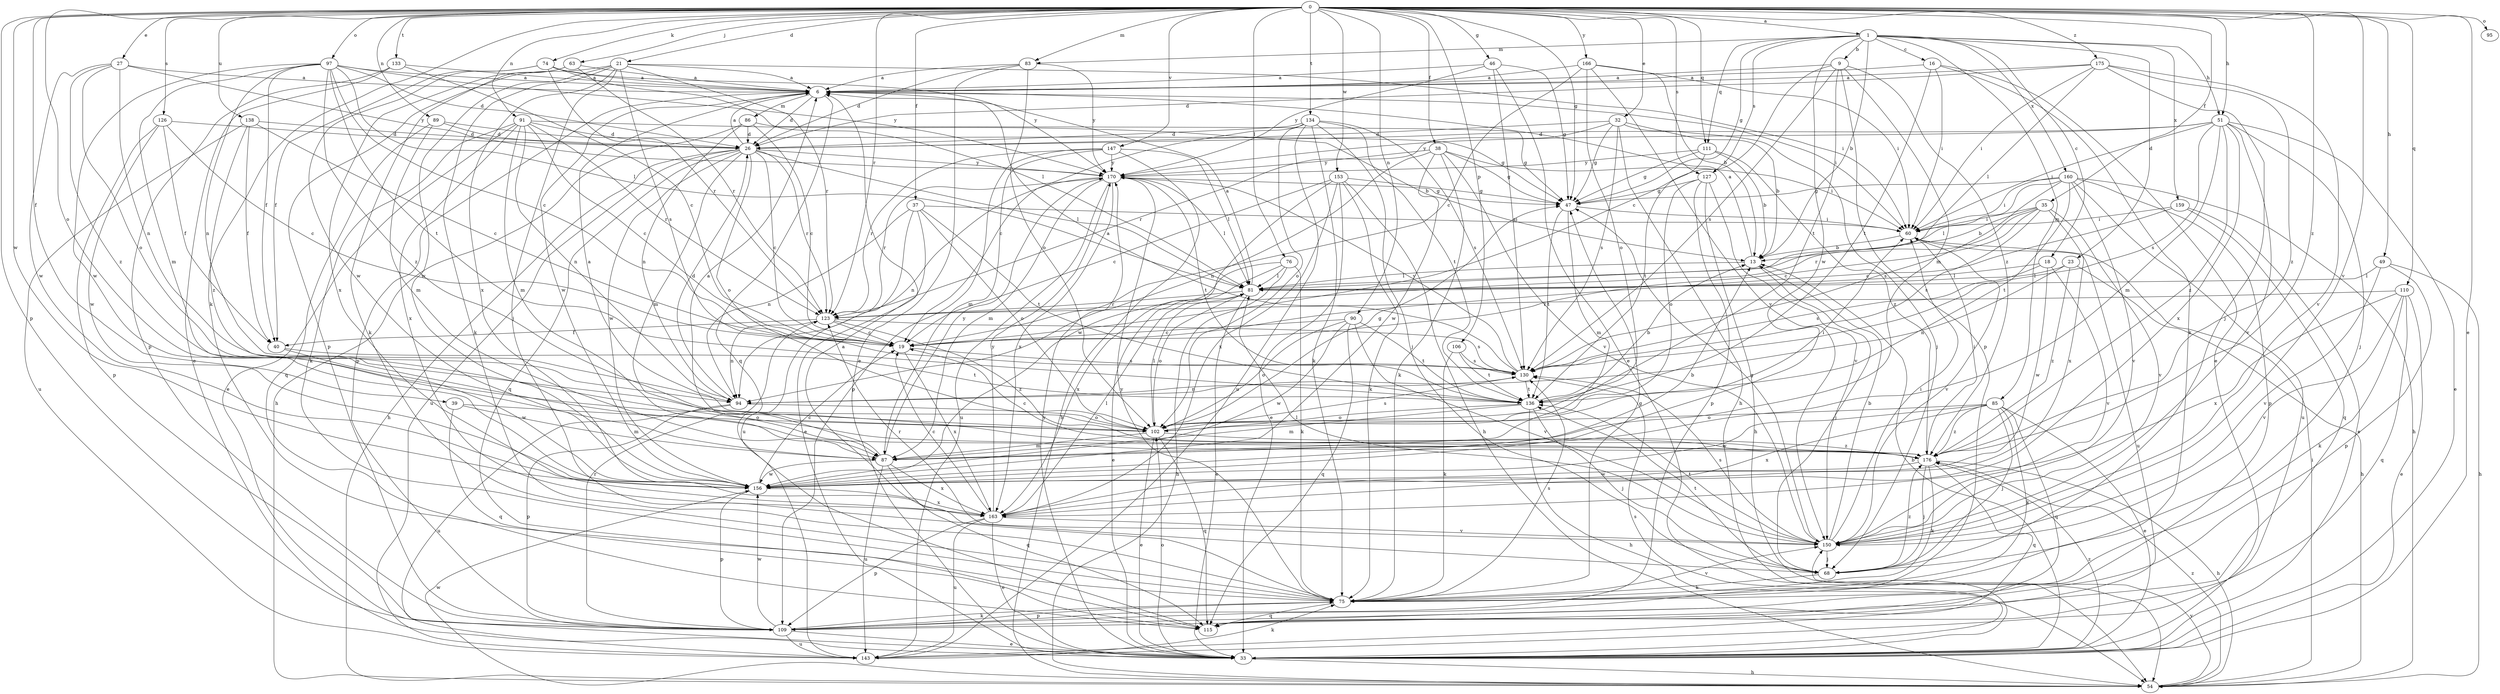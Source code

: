 strict digraph  {
0;
1;
6;
9;
13;
16;
18;
19;
21;
23;
26;
27;
32;
33;
35;
37;
38;
39;
40;
46;
47;
49;
51;
54;
60;
63;
68;
74;
75;
76;
81;
83;
85;
86;
87;
89;
90;
91;
94;
95;
97;
102;
106;
109;
110;
111;
115;
123;
126;
127;
130;
133;
134;
136;
138;
143;
147;
150;
153;
156;
159;
160;
163;
166;
170;
175;
176;
0 -> 1  [label=a];
0 -> 21  [label=d];
0 -> 27  [label=e];
0 -> 32  [label=e];
0 -> 33  [label=e];
0 -> 35  [label=f];
0 -> 37  [label=f];
0 -> 38  [label=f];
0 -> 39  [label=f];
0 -> 46  [label=g];
0 -> 47  [label=g];
0 -> 49  [label=h];
0 -> 51  [label=h];
0 -> 63  [label=j];
0 -> 74  [label=k];
0 -> 75  [label=k];
0 -> 76  [label=l];
0 -> 83  [label=m];
0 -> 89  [label=n];
0 -> 90  [label=n];
0 -> 91  [label=n];
0 -> 95  [label=o];
0 -> 97  [label=o];
0 -> 102  [label=o];
0 -> 106  [label=p];
0 -> 109  [label=p];
0 -> 110  [label=q];
0 -> 111  [label=q];
0 -> 123  [label=r];
0 -> 126  [label=s];
0 -> 127  [label=s];
0 -> 133  [label=t];
0 -> 134  [label=t];
0 -> 138  [label=u];
0 -> 147  [label=v];
0 -> 150  [label=v];
0 -> 153  [label=w];
0 -> 156  [label=w];
0 -> 166  [label=y];
0 -> 175  [label=z];
0 -> 176  [label=z];
1 -> 9  [label=b];
1 -> 13  [label=b];
1 -> 16  [label=c];
1 -> 18  [label=c];
1 -> 23  [label=d];
1 -> 47  [label=g];
1 -> 51  [label=h];
1 -> 83  [label=m];
1 -> 85  [label=m];
1 -> 111  [label=q];
1 -> 127  [label=s];
1 -> 156  [label=w];
1 -> 159  [label=x];
1 -> 160  [label=x];
6 -> 26  [label=d];
6 -> 60  [label=i];
6 -> 86  [label=m];
6 -> 109  [label=p];
6 -> 115  [label=q];
6 -> 156  [label=w];
9 -> 6  [label=a];
9 -> 19  [label=c];
9 -> 87  [label=m];
9 -> 109  [label=p];
9 -> 130  [label=s];
9 -> 136  [label=t];
9 -> 176  [label=z];
13 -> 6  [label=a];
13 -> 68  [label=j];
13 -> 81  [label=l];
16 -> 6  [label=a];
16 -> 33  [label=e];
16 -> 60  [label=i];
16 -> 75  [label=k];
16 -> 136  [label=t];
18 -> 81  [label=l];
18 -> 130  [label=s];
18 -> 150  [label=v];
18 -> 156  [label=w];
19 -> 130  [label=s];
19 -> 163  [label=x];
21 -> 6  [label=a];
21 -> 60  [label=i];
21 -> 68  [label=j];
21 -> 75  [label=k];
21 -> 109  [label=p];
21 -> 123  [label=r];
21 -> 130  [label=s];
21 -> 156  [label=w];
21 -> 163  [label=x];
23 -> 54  [label=h];
23 -> 81  [label=l];
23 -> 94  [label=n];
23 -> 176  [label=z];
26 -> 6  [label=a];
26 -> 19  [label=c];
26 -> 54  [label=h];
26 -> 81  [label=l];
26 -> 87  [label=m];
26 -> 102  [label=o];
26 -> 115  [label=q];
26 -> 123  [label=r];
26 -> 143  [label=u];
26 -> 156  [label=w];
26 -> 170  [label=y];
27 -> 6  [label=a];
27 -> 94  [label=n];
27 -> 102  [label=o];
27 -> 156  [label=w];
27 -> 170  [label=y];
27 -> 176  [label=z];
32 -> 13  [label=b];
32 -> 26  [label=d];
32 -> 47  [label=g];
32 -> 54  [label=h];
32 -> 68  [label=j];
32 -> 123  [label=r];
32 -> 130  [label=s];
33 -> 13  [label=b];
33 -> 54  [label=h];
33 -> 102  [label=o];
33 -> 130  [label=s];
33 -> 170  [label=y];
33 -> 176  [label=z];
35 -> 13  [label=b];
35 -> 19  [label=c];
35 -> 60  [label=i];
35 -> 123  [label=r];
35 -> 130  [label=s];
35 -> 150  [label=v];
35 -> 163  [label=x];
37 -> 33  [label=e];
37 -> 60  [label=i];
37 -> 94  [label=n];
37 -> 102  [label=o];
37 -> 136  [label=t];
37 -> 143  [label=u];
38 -> 47  [label=g];
38 -> 60  [label=i];
38 -> 75  [label=k];
38 -> 94  [label=n];
38 -> 150  [label=v];
38 -> 156  [label=w];
38 -> 170  [label=y];
39 -> 87  [label=m];
39 -> 102  [label=o];
39 -> 115  [label=q];
40 -> 136  [label=t];
40 -> 156  [label=w];
46 -> 6  [label=a];
46 -> 33  [label=e];
46 -> 47  [label=g];
46 -> 130  [label=s];
46 -> 170  [label=y];
47 -> 60  [label=i];
47 -> 87  [label=m];
47 -> 136  [label=t];
49 -> 54  [label=h];
49 -> 81  [label=l];
49 -> 109  [label=p];
49 -> 150  [label=v];
51 -> 26  [label=d];
51 -> 33  [label=e];
51 -> 60  [label=i];
51 -> 68  [label=j];
51 -> 87  [label=m];
51 -> 130  [label=s];
51 -> 150  [label=v];
51 -> 163  [label=x];
51 -> 170  [label=y];
51 -> 176  [label=z];
54 -> 60  [label=i];
54 -> 150  [label=v];
54 -> 156  [label=w];
54 -> 176  [label=z];
60 -> 13  [label=b];
60 -> 143  [label=u];
60 -> 150  [label=v];
63 -> 6  [label=a];
63 -> 75  [label=k];
63 -> 123  [label=r];
63 -> 163  [label=x];
68 -> 75  [label=k];
68 -> 136  [label=t];
68 -> 176  [label=z];
74 -> 6  [label=a];
74 -> 40  [label=f];
74 -> 81  [label=l];
74 -> 123  [label=r];
74 -> 156  [label=w];
74 -> 170  [label=y];
75 -> 6  [label=a];
75 -> 47  [label=g];
75 -> 109  [label=p];
75 -> 115  [label=q];
75 -> 130  [label=s];
75 -> 150  [label=v];
75 -> 170  [label=y];
76 -> 33  [label=e];
76 -> 54  [label=h];
76 -> 75  [label=k];
76 -> 81  [label=l];
76 -> 163  [label=x];
81 -> 6  [label=a];
81 -> 33  [label=e];
81 -> 102  [label=o];
81 -> 123  [label=r];
83 -> 6  [label=a];
83 -> 26  [label=d];
83 -> 33  [label=e];
83 -> 102  [label=o];
83 -> 170  [label=y];
85 -> 33  [label=e];
85 -> 68  [label=j];
85 -> 75  [label=k];
85 -> 102  [label=o];
85 -> 115  [label=q];
85 -> 156  [label=w];
85 -> 163  [label=x];
85 -> 176  [label=z];
86 -> 19  [label=c];
86 -> 26  [label=d];
86 -> 47  [label=g];
86 -> 54  [label=h];
86 -> 94  [label=n];
87 -> 6  [label=a];
87 -> 115  [label=q];
87 -> 143  [label=u];
87 -> 156  [label=w];
87 -> 163  [label=x];
87 -> 170  [label=y];
89 -> 26  [label=d];
89 -> 47  [label=g];
89 -> 87  [label=m];
89 -> 115  [label=q];
90 -> 19  [label=c];
90 -> 102  [label=o];
90 -> 115  [label=q];
90 -> 136  [label=t];
90 -> 150  [label=v];
90 -> 156  [label=w];
91 -> 13  [label=b];
91 -> 19  [label=c];
91 -> 26  [label=d];
91 -> 33  [label=e];
91 -> 75  [label=k];
91 -> 87  [label=m];
91 -> 94  [label=n];
91 -> 123  [label=r];
91 -> 163  [label=x];
94 -> 26  [label=d];
94 -> 102  [label=o];
94 -> 109  [label=p];
94 -> 143  [label=u];
97 -> 6  [label=a];
97 -> 19  [label=c];
97 -> 26  [label=d];
97 -> 40  [label=f];
97 -> 81  [label=l];
97 -> 87  [label=m];
97 -> 94  [label=n];
97 -> 136  [label=t];
97 -> 156  [label=w];
97 -> 170  [label=y];
97 -> 176  [label=z];
102 -> 6  [label=a];
102 -> 33  [label=e];
102 -> 47  [label=g];
102 -> 60  [label=i];
102 -> 81  [label=l];
102 -> 87  [label=m];
102 -> 115  [label=q];
102 -> 130  [label=s];
102 -> 176  [label=z];
106 -> 75  [label=k];
106 -> 130  [label=s];
106 -> 136  [label=t];
109 -> 33  [label=e];
109 -> 75  [label=k];
109 -> 123  [label=r];
109 -> 143  [label=u];
109 -> 156  [label=w];
110 -> 33  [label=e];
110 -> 75  [label=k];
110 -> 115  [label=q];
110 -> 123  [label=r];
110 -> 150  [label=v];
110 -> 163  [label=x];
111 -> 13  [label=b];
111 -> 47  [label=g];
111 -> 136  [label=t];
111 -> 170  [label=y];
111 -> 176  [label=z];
123 -> 19  [label=c];
123 -> 40  [label=f];
123 -> 94  [label=n];
123 -> 130  [label=s];
123 -> 176  [label=z];
126 -> 19  [label=c];
126 -> 26  [label=d];
126 -> 40  [label=f];
126 -> 109  [label=p];
126 -> 156  [label=w];
127 -> 47  [label=g];
127 -> 54  [label=h];
127 -> 102  [label=o];
127 -> 109  [label=p];
127 -> 150  [label=v];
130 -> 6  [label=a];
130 -> 94  [label=n];
130 -> 136  [label=t];
130 -> 170  [label=y];
133 -> 6  [label=a];
133 -> 19  [label=c];
133 -> 33  [label=e];
133 -> 109  [label=p];
134 -> 19  [label=c];
134 -> 26  [label=d];
134 -> 68  [label=j];
134 -> 75  [label=k];
134 -> 102  [label=o];
134 -> 130  [label=s];
134 -> 136  [label=t];
134 -> 143  [label=u];
136 -> 13  [label=b];
136 -> 54  [label=h];
136 -> 68  [label=j];
136 -> 87  [label=m];
136 -> 102  [label=o];
138 -> 19  [label=c];
138 -> 26  [label=d];
138 -> 40  [label=f];
138 -> 143  [label=u];
138 -> 176  [label=z];
143 -> 75  [label=k];
147 -> 54  [label=h];
147 -> 81  [label=l];
147 -> 87  [label=m];
147 -> 109  [label=p];
147 -> 123  [label=r];
147 -> 170  [label=y];
150 -> 13  [label=b];
150 -> 47  [label=g];
150 -> 60  [label=i];
150 -> 68  [label=j];
150 -> 81  [label=l];
150 -> 123  [label=r];
150 -> 130  [label=s];
150 -> 136  [label=t];
153 -> 19  [label=c];
153 -> 33  [label=e];
153 -> 47  [label=g];
153 -> 54  [label=h];
153 -> 75  [label=k];
153 -> 156  [label=w];
153 -> 163  [label=x];
156 -> 13  [label=b];
156 -> 19  [label=c];
156 -> 109  [label=p];
156 -> 163  [label=x];
159 -> 19  [label=c];
159 -> 33  [label=e];
159 -> 60  [label=i];
159 -> 115  [label=q];
160 -> 47  [label=g];
160 -> 54  [label=h];
160 -> 60  [label=i];
160 -> 81  [label=l];
160 -> 109  [label=p];
160 -> 130  [label=s];
160 -> 136  [label=t];
160 -> 143  [label=u];
160 -> 150  [label=v];
163 -> 19  [label=c];
163 -> 33  [label=e];
163 -> 81  [label=l];
163 -> 109  [label=p];
163 -> 143  [label=u];
163 -> 150  [label=v];
163 -> 170  [label=y];
166 -> 6  [label=a];
166 -> 13  [label=b];
166 -> 19  [label=c];
166 -> 60  [label=i];
166 -> 102  [label=o];
166 -> 150  [label=v];
170 -> 47  [label=g];
170 -> 81  [label=l];
170 -> 87  [label=m];
170 -> 94  [label=n];
170 -> 123  [label=r];
170 -> 136  [label=t];
170 -> 143  [label=u];
170 -> 163  [label=x];
175 -> 6  [label=a];
175 -> 26  [label=d];
175 -> 60  [label=i];
175 -> 68  [label=j];
175 -> 81  [label=l];
175 -> 150  [label=v];
175 -> 176  [label=z];
176 -> 19  [label=c];
176 -> 54  [label=h];
176 -> 60  [label=i];
176 -> 68  [label=j];
176 -> 75  [label=k];
176 -> 115  [label=q];
176 -> 156  [label=w];
}
